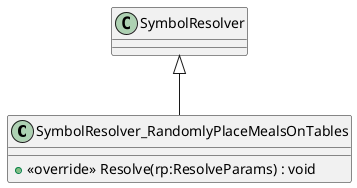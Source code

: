 @startuml
class SymbolResolver_RandomlyPlaceMealsOnTables {
    + <<override>> Resolve(rp:ResolveParams) : void
}
SymbolResolver <|-- SymbolResolver_RandomlyPlaceMealsOnTables
@enduml
